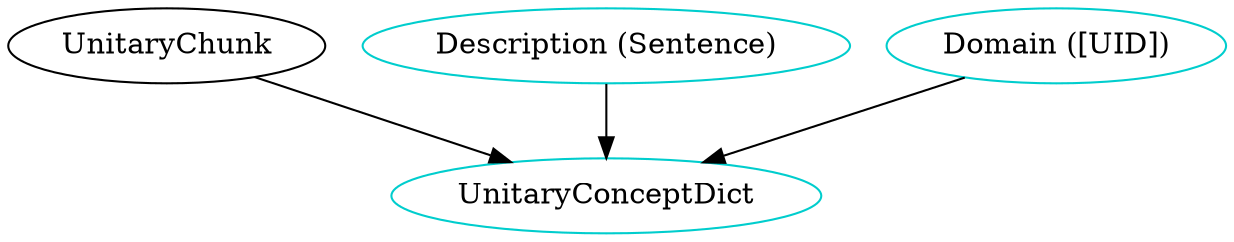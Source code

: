 digraph unitaryconceptdict {
	/* relationships between independent and dependent components */
	UnitaryChunk -> UnitaryConceptDict;
    UnitaryConceptDictDesc -> UnitaryConceptDict;
    UnitaryConceptDictDomain -> UnitaryConceptDict;
    
	/* definitions for each type component */
	UnitaryConceptDict 	    [shape=oval, color=cyan3, label="UnitaryConceptDict"];
    UnitaryConceptDictDesc    [shape=oval, color=cyan3, label="Description (Sentence)"];
    UnitaryConceptDictDomain  [shape=oval, color=cyan3, label="Domain ([UID])"];

}

/* dot -Tpng sample.dot -o sample.png */
